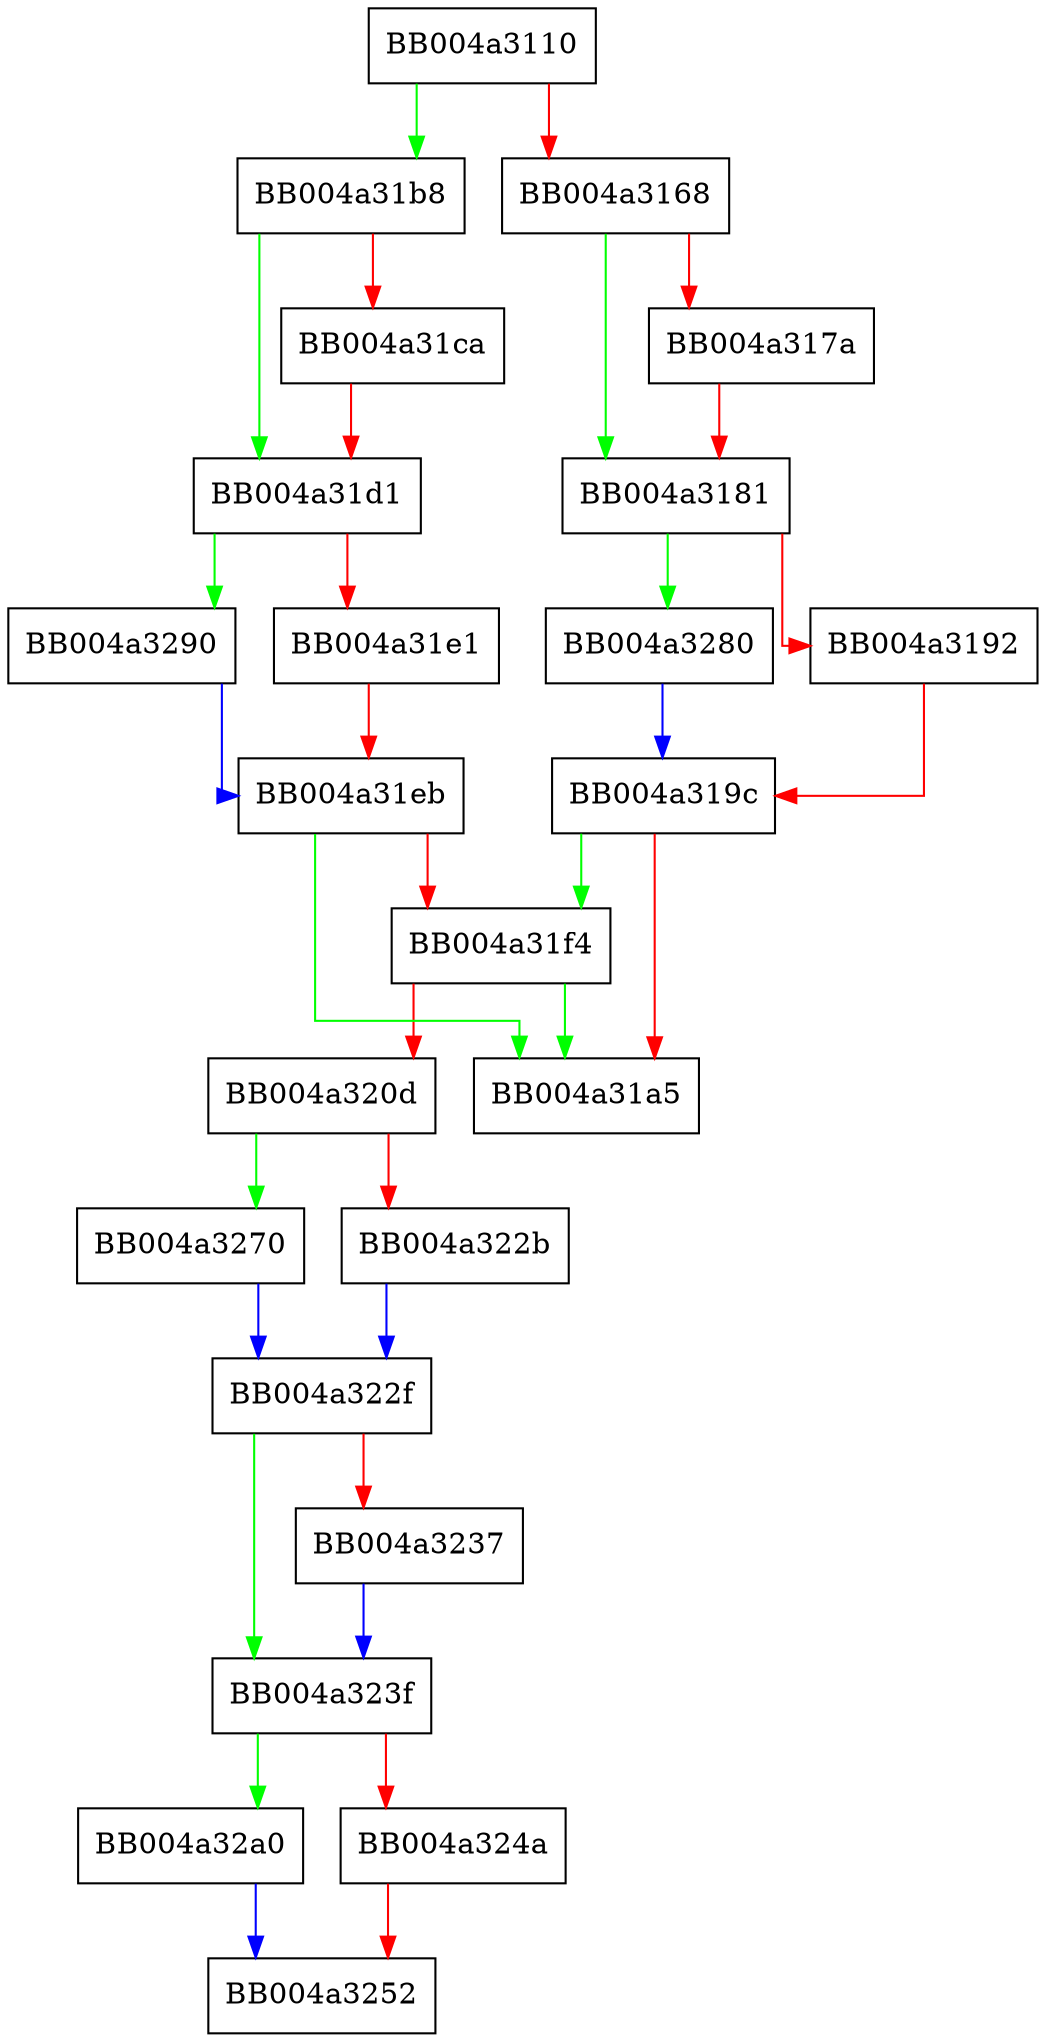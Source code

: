 digraph ssl_security_cert {
  node [shape="box"];
  graph [splines=ortho];
  BB004a3110 -> BB004a31b8 [color="green"];
  BB004a3110 -> BB004a3168 [color="red"];
  BB004a3168 -> BB004a3181 [color="green"];
  BB004a3168 -> BB004a317a [color="red"];
  BB004a317a -> BB004a3181 [color="red"];
  BB004a3181 -> BB004a3280 [color="green"];
  BB004a3181 -> BB004a3192 [color="red"];
  BB004a3192 -> BB004a319c [color="red"];
  BB004a319c -> BB004a31f4 [color="green"];
  BB004a319c -> BB004a31a5 [color="red"];
  BB004a31b8 -> BB004a31d1 [color="green"];
  BB004a31b8 -> BB004a31ca [color="red"];
  BB004a31ca -> BB004a31d1 [color="red"];
  BB004a31d1 -> BB004a3290 [color="green"];
  BB004a31d1 -> BB004a31e1 [color="red"];
  BB004a31e1 -> BB004a31eb [color="red"];
  BB004a31eb -> BB004a31a5 [color="green"];
  BB004a31eb -> BB004a31f4 [color="red"];
  BB004a31f4 -> BB004a31a5 [color="green"];
  BB004a31f4 -> BB004a320d [color="red"];
  BB004a320d -> BB004a3270 [color="green"];
  BB004a320d -> BB004a322b [color="red"];
  BB004a322b -> BB004a322f [color="blue"];
  BB004a322f -> BB004a323f [color="green"];
  BB004a322f -> BB004a3237 [color="red"];
  BB004a3237 -> BB004a323f [color="blue"];
  BB004a323f -> BB004a32a0 [color="green"];
  BB004a323f -> BB004a324a [color="red"];
  BB004a324a -> BB004a3252 [color="red"];
  BB004a3270 -> BB004a322f [color="blue"];
  BB004a3280 -> BB004a319c [color="blue"];
  BB004a3290 -> BB004a31eb [color="blue"];
  BB004a32a0 -> BB004a3252 [color="blue"];
}